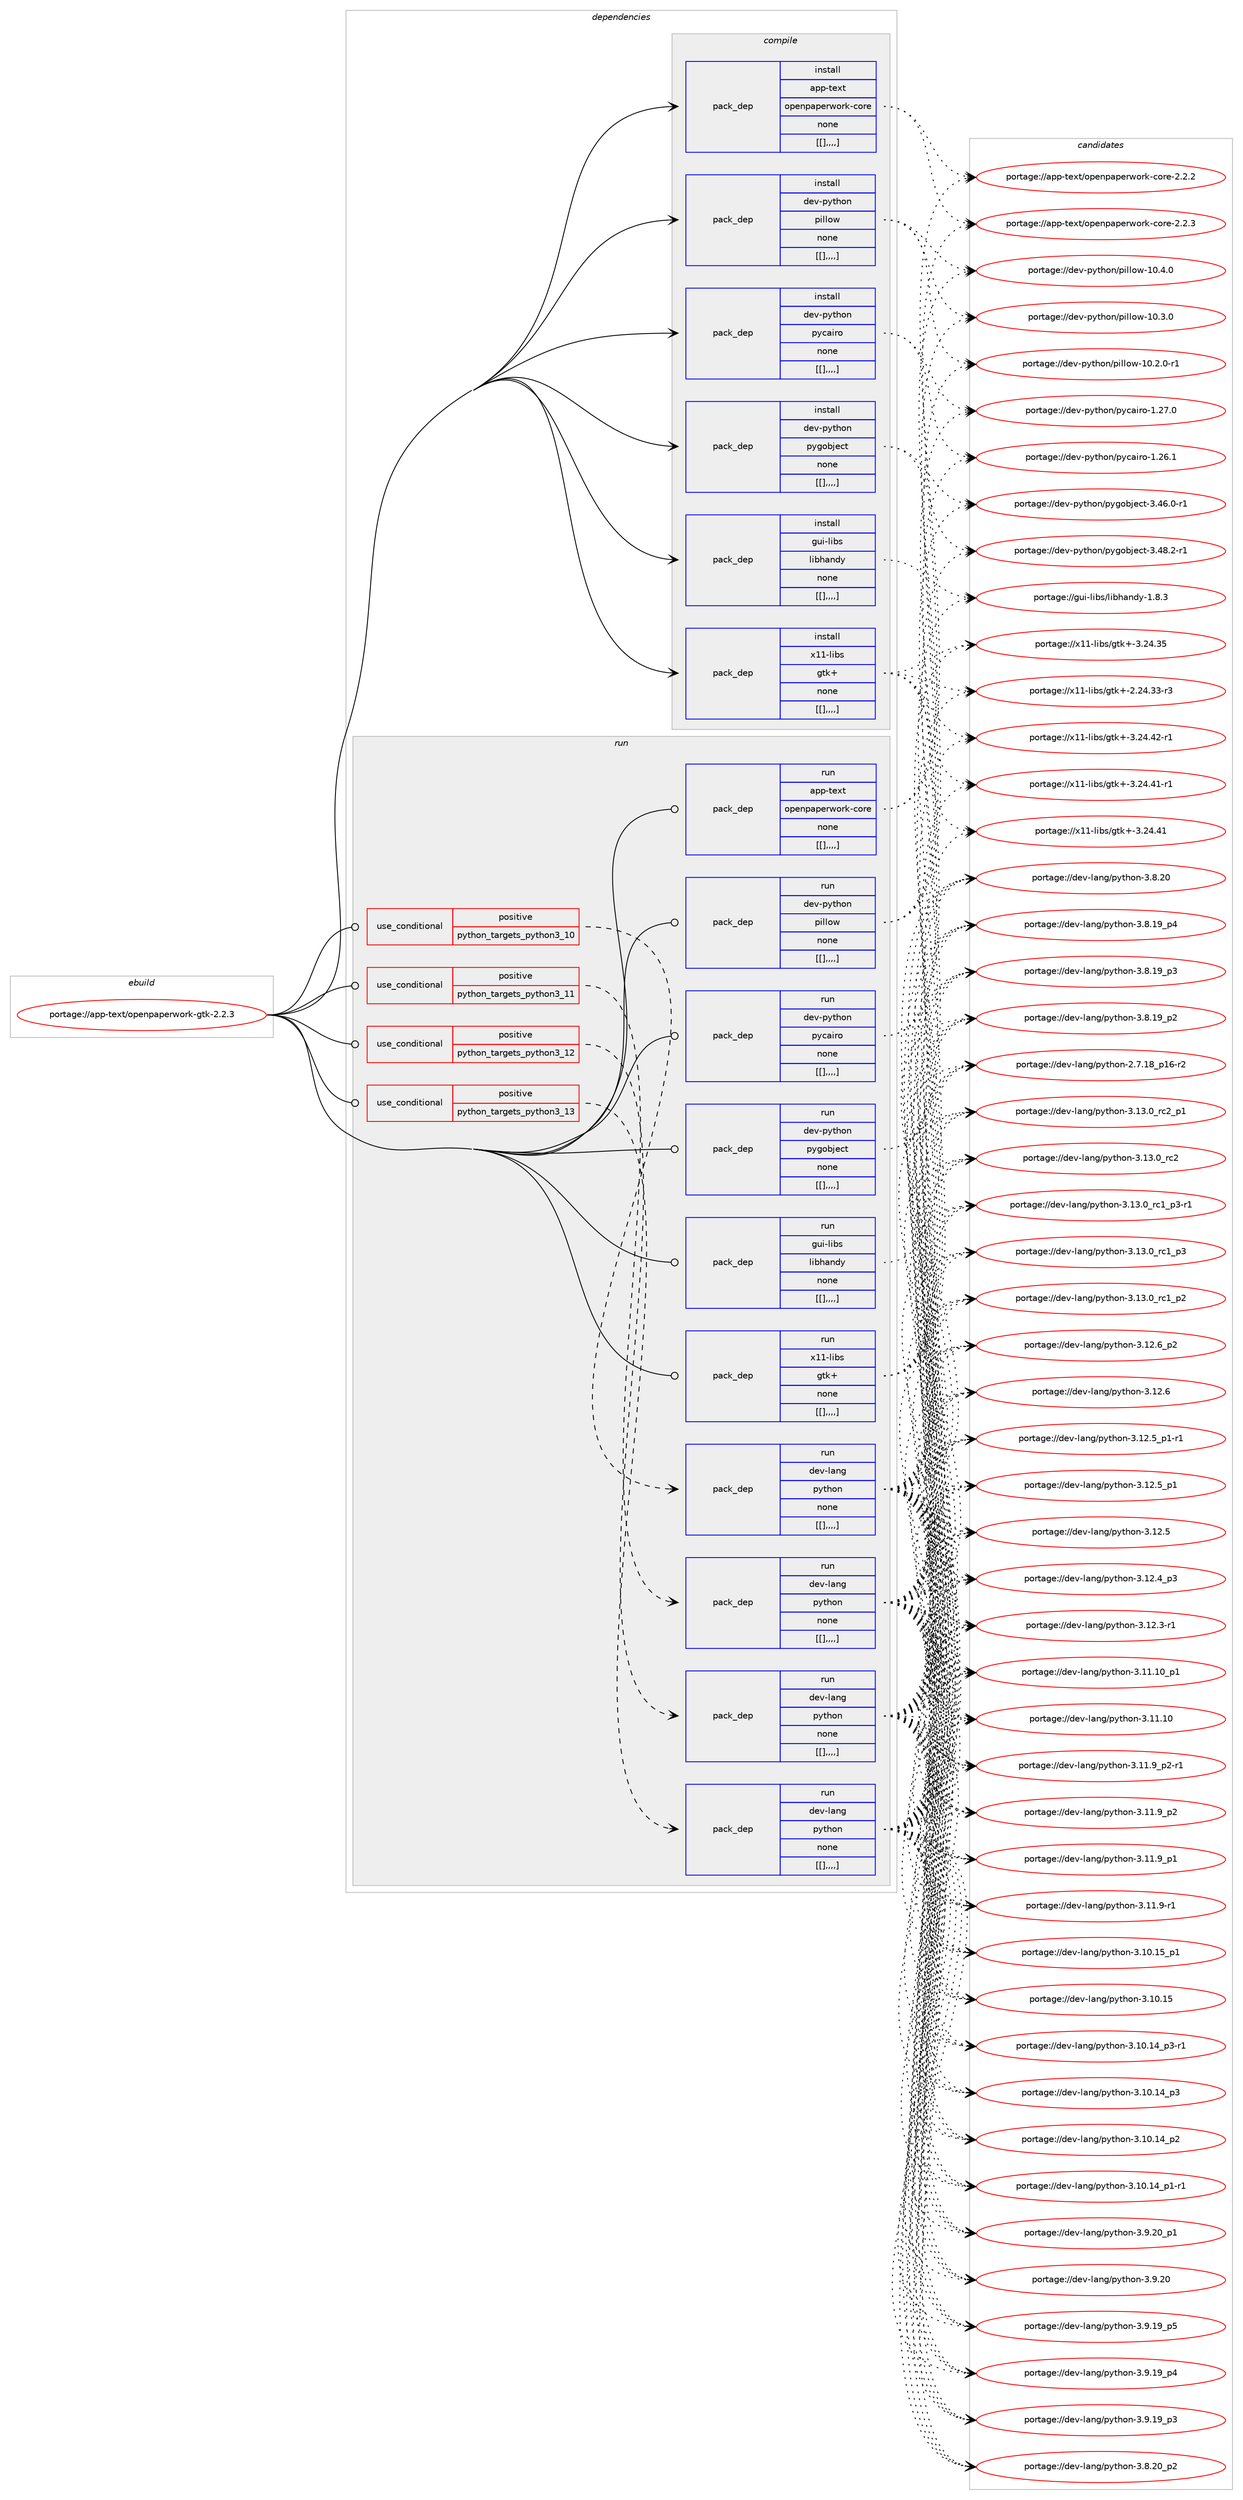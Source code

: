 digraph prolog {

# *************
# Graph options
# *************

newrank=true;
concentrate=true;
compound=true;
graph [rankdir=LR,fontname=Helvetica,fontsize=10,ranksep=1.5];#, ranksep=2.5, nodesep=0.2];
edge  [arrowhead=vee];
node  [fontname=Helvetica,fontsize=10];

# **********
# The ebuild
# **********

subgraph cluster_leftcol {
color=gray;
label=<<i>ebuild</i>>;
id [label="portage://app-text/openpaperwork-gtk-2.2.3", color=red, width=4, href="../app-text/openpaperwork-gtk-2.2.3.svg"];
}

# ****************
# The dependencies
# ****************

subgraph cluster_midcol {
color=gray;
label=<<i>dependencies</i>>;
subgraph cluster_compile {
fillcolor="#eeeeee";
style=filled;
label=<<i>compile</i>>;
subgraph pack40464 {
dependency56571 [label=<<TABLE BORDER="0" CELLBORDER="1" CELLSPACING="0" CELLPADDING="4" WIDTH="220"><TR><TD ROWSPAN="6" CELLPADDING="30">pack_dep</TD></TR><TR><TD WIDTH="110">install</TD></TR><TR><TD>app-text</TD></TR><TR><TD>openpaperwork-core</TD></TR><TR><TD>none</TD></TR><TR><TD>[[],,,,]</TD></TR></TABLE>>, shape=none, color=blue];
}
id:e -> dependency56571:w [weight=20,style="solid",arrowhead="vee"];
subgraph pack40465 {
dependency56572 [label=<<TABLE BORDER="0" CELLBORDER="1" CELLSPACING="0" CELLPADDING="4" WIDTH="220"><TR><TD ROWSPAN="6" CELLPADDING="30">pack_dep</TD></TR><TR><TD WIDTH="110">install</TD></TR><TR><TD>dev-python</TD></TR><TR><TD>pillow</TD></TR><TR><TD>none</TD></TR><TR><TD>[[],,,,]</TD></TR></TABLE>>, shape=none, color=blue];
}
id:e -> dependency56572:w [weight=20,style="solid",arrowhead="vee"];
subgraph pack40466 {
dependency56573 [label=<<TABLE BORDER="0" CELLBORDER="1" CELLSPACING="0" CELLPADDING="4" WIDTH="220"><TR><TD ROWSPAN="6" CELLPADDING="30">pack_dep</TD></TR><TR><TD WIDTH="110">install</TD></TR><TR><TD>dev-python</TD></TR><TR><TD>pycairo</TD></TR><TR><TD>none</TD></TR><TR><TD>[[],,,,]</TD></TR></TABLE>>, shape=none, color=blue];
}
id:e -> dependency56573:w [weight=20,style="solid",arrowhead="vee"];
subgraph pack40467 {
dependency56574 [label=<<TABLE BORDER="0" CELLBORDER="1" CELLSPACING="0" CELLPADDING="4" WIDTH="220"><TR><TD ROWSPAN="6" CELLPADDING="30">pack_dep</TD></TR><TR><TD WIDTH="110">install</TD></TR><TR><TD>dev-python</TD></TR><TR><TD>pygobject</TD></TR><TR><TD>none</TD></TR><TR><TD>[[],,,,]</TD></TR></TABLE>>, shape=none, color=blue];
}
id:e -> dependency56574:w [weight=20,style="solid",arrowhead="vee"];
subgraph pack40468 {
dependency56575 [label=<<TABLE BORDER="0" CELLBORDER="1" CELLSPACING="0" CELLPADDING="4" WIDTH="220"><TR><TD ROWSPAN="6" CELLPADDING="30">pack_dep</TD></TR><TR><TD WIDTH="110">install</TD></TR><TR><TD>gui-libs</TD></TR><TR><TD>libhandy</TD></TR><TR><TD>none</TD></TR><TR><TD>[[],,,,]</TD></TR></TABLE>>, shape=none, color=blue];
}
id:e -> dependency56575:w [weight=20,style="solid",arrowhead="vee"];
subgraph pack40469 {
dependency56576 [label=<<TABLE BORDER="0" CELLBORDER="1" CELLSPACING="0" CELLPADDING="4" WIDTH="220"><TR><TD ROWSPAN="6" CELLPADDING="30">pack_dep</TD></TR><TR><TD WIDTH="110">install</TD></TR><TR><TD>x11-libs</TD></TR><TR><TD>gtk+</TD></TR><TR><TD>none</TD></TR><TR><TD>[[],,,,]</TD></TR></TABLE>>, shape=none, color=blue];
}
id:e -> dependency56576:w [weight=20,style="solid",arrowhead="vee"];
}
subgraph cluster_compileandrun {
fillcolor="#eeeeee";
style=filled;
label=<<i>compile and run</i>>;
}
subgraph cluster_run {
fillcolor="#eeeeee";
style=filled;
label=<<i>run</i>>;
subgraph cond15606 {
dependency56577 [label=<<TABLE BORDER="0" CELLBORDER="1" CELLSPACING="0" CELLPADDING="4"><TR><TD ROWSPAN="3" CELLPADDING="10">use_conditional</TD></TR><TR><TD>positive</TD></TR><TR><TD>python_targets_python3_10</TD></TR></TABLE>>, shape=none, color=red];
subgraph pack40470 {
dependency56578 [label=<<TABLE BORDER="0" CELLBORDER="1" CELLSPACING="0" CELLPADDING="4" WIDTH="220"><TR><TD ROWSPAN="6" CELLPADDING="30">pack_dep</TD></TR><TR><TD WIDTH="110">run</TD></TR><TR><TD>dev-lang</TD></TR><TR><TD>python</TD></TR><TR><TD>none</TD></TR><TR><TD>[[],,,,]</TD></TR></TABLE>>, shape=none, color=blue];
}
dependency56577:e -> dependency56578:w [weight=20,style="dashed",arrowhead="vee"];
}
id:e -> dependency56577:w [weight=20,style="solid",arrowhead="odot"];
subgraph cond15607 {
dependency56579 [label=<<TABLE BORDER="0" CELLBORDER="1" CELLSPACING="0" CELLPADDING="4"><TR><TD ROWSPAN="3" CELLPADDING="10">use_conditional</TD></TR><TR><TD>positive</TD></TR><TR><TD>python_targets_python3_11</TD></TR></TABLE>>, shape=none, color=red];
subgraph pack40471 {
dependency56580 [label=<<TABLE BORDER="0" CELLBORDER="1" CELLSPACING="0" CELLPADDING="4" WIDTH="220"><TR><TD ROWSPAN="6" CELLPADDING="30">pack_dep</TD></TR><TR><TD WIDTH="110">run</TD></TR><TR><TD>dev-lang</TD></TR><TR><TD>python</TD></TR><TR><TD>none</TD></TR><TR><TD>[[],,,,]</TD></TR></TABLE>>, shape=none, color=blue];
}
dependency56579:e -> dependency56580:w [weight=20,style="dashed",arrowhead="vee"];
}
id:e -> dependency56579:w [weight=20,style="solid",arrowhead="odot"];
subgraph cond15608 {
dependency56581 [label=<<TABLE BORDER="0" CELLBORDER="1" CELLSPACING="0" CELLPADDING="4"><TR><TD ROWSPAN="3" CELLPADDING="10">use_conditional</TD></TR><TR><TD>positive</TD></TR><TR><TD>python_targets_python3_12</TD></TR></TABLE>>, shape=none, color=red];
subgraph pack40472 {
dependency56582 [label=<<TABLE BORDER="0" CELLBORDER="1" CELLSPACING="0" CELLPADDING="4" WIDTH="220"><TR><TD ROWSPAN="6" CELLPADDING="30">pack_dep</TD></TR><TR><TD WIDTH="110">run</TD></TR><TR><TD>dev-lang</TD></TR><TR><TD>python</TD></TR><TR><TD>none</TD></TR><TR><TD>[[],,,,]</TD></TR></TABLE>>, shape=none, color=blue];
}
dependency56581:e -> dependency56582:w [weight=20,style="dashed",arrowhead="vee"];
}
id:e -> dependency56581:w [weight=20,style="solid",arrowhead="odot"];
subgraph cond15609 {
dependency56583 [label=<<TABLE BORDER="0" CELLBORDER="1" CELLSPACING="0" CELLPADDING="4"><TR><TD ROWSPAN="3" CELLPADDING="10">use_conditional</TD></TR><TR><TD>positive</TD></TR><TR><TD>python_targets_python3_13</TD></TR></TABLE>>, shape=none, color=red];
subgraph pack40473 {
dependency56584 [label=<<TABLE BORDER="0" CELLBORDER="1" CELLSPACING="0" CELLPADDING="4" WIDTH="220"><TR><TD ROWSPAN="6" CELLPADDING="30">pack_dep</TD></TR><TR><TD WIDTH="110">run</TD></TR><TR><TD>dev-lang</TD></TR><TR><TD>python</TD></TR><TR><TD>none</TD></TR><TR><TD>[[],,,,]</TD></TR></TABLE>>, shape=none, color=blue];
}
dependency56583:e -> dependency56584:w [weight=20,style="dashed",arrowhead="vee"];
}
id:e -> dependency56583:w [weight=20,style="solid",arrowhead="odot"];
subgraph pack40474 {
dependency56585 [label=<<TABLE BORDER="0" CELLBORDER="1" CELLSPACING="0" CELLPADDING="4" WIDTH="220"><TR><TD ROWSPAN="6" CELLPADDING="30">pack_dep</TD></TR><TR><TD WIDTH="110">run</TD></TR><TR><TD>app-text</TD></TR><TR><TD>openpaperwork-core</TD></TR><TR><TD>none</TD></TR><TR><TD>[[],,,,]</TD></TR></TABLE>>, shape=none, color=blue];
}
id:e -> dependency56585:w [weight=20,style="solid",arrowhead="odot"];
subgraph pack40475 {
dependency56586 [label=<<TABLE BORDER="0" CELLBORDER="1" CELLSPACING="0" CELLPADDING="4" WIDTH="220"><TR><TD ROWSPAN="6" CELLPADDING="30">pack_dep</TD></TR><TR><TD WIDTH="110">run</TD></TR><TR><TD>dev-python</TD></TR><TR><TD>pillow</TD></TR><TR><TD>none</TD></TR><TR><TD>[[],,,,]</TD></TR></TABLE>>, shape=none, color=blue];
}
id:e -> dependency56586:w [weight=20,style="solid",arrowhead="odot"];
subgraph pack40476 {
dependency56587 [label=<<TABLE BORDER="0" CELLBORDER="1" CELLSPACING="0" CELLPADDING="4" WIDTH="220"><TR><TD ROWSPAN="6" CELLPADDING="30">pack_dep</TD></TR><TR><TD WIDTH="110">run</TD></TR><TR><TD>dev-python</TD></TR><TR><TD>pycairo</TD></TR><TR><TD>none</TD></TR><TR><TD>[[],,,,]</TD></TR></TABLE>>, shape=none, color=blue];
}
id:e -> dependency56587:w [weight=20,style="solid",arrowhead="odot"];
subgraph pack40477 {
dependency56588 [label=<<TABLE BORDER="0" CELLBORDER="1" CELLSPACING="0" CELLPADDING="4" WIDTH="220"><TR><TD ROWSPAN="6" CELLPADDING="30">pack_dep</TD></TR><TR><TD WIDTH="110">run</TD></TR><TR><TD>dev-python</TD></TR><TR><TD>pygobject</TD></TR><TR><TD>none</TD></TR><TR><TD>[[],,,,]</TD></TR></TABLE>>, shape=none, color=blue];
}
id:e -> dependency56588:w [weight=20,style="solid",arrowhead="odot"];
subgraph pack40478 {
dependency56589 [label=<<TABLE BORDER="0" CELLBORDER="1" CELLSPACING="0" CELLPADDING="4" WIDTH="220"><TR><TD ROWSPAN="6" CELLPADDING="30">pack_dep</TD></TR><TR><TD WIDTH="110">run</TD></TR><TR><TD>gui-libs</TD></TR><TR><TD>libhandy</TD></TR><TR><TD>none</TD></TR><TR><TD>[[],,,,]</TD></TR></TABLE>>, shape=none, color=blue];
}
id:e -> dependency56589:w [weight=20,style="solid",arrowhead="odot"];
subgraph pack40479 {
dependency56590 [label=<<TABLE BORDER="0" CELLBORDER="1" CELLSPACING="0" CELLPADDING="4" WIDTH="220"><TR><TD ROWSPAN="6" CELLPADDING="30">pack_dep</TD></TR><TR><TD WIDTH="110">run</TD></TR><TR><TD>x11-libs</TD></TR><TR><TD>gtk+</TD></TR><TR><TD>none</TD></TR><TR><TD>[[],,,,]</TD></TR></TABLE>>, shape=none, color=blue];
}
id:e -> dependency56590:w [weight=20,style="solid",arrowhead="odot"];
}
}

# **************
# The candidates
# **************

subgraph cluster_choices {
rank=same;
color=gray;
label=<<i>candidates</i>>;

subgraph choice40464 {
color=black;
nodesep=1;
choice971121124511610112011647111112101110112971121011141191111141074599111114101455046504651 [label="portage://app-text/openpaperwork-core-2.2.3", color=red, width=4,href="../app-text/openpaperwork-core-2.2.3.svg"];
choice971121124511610112011647111112101110112971121011141191111141074599111114101455046504650 [label="portage://app-text/openpaperwork-core-2.2.2", color=red, width=4,href="../app-text/openpaperwork-core-2.2.2.svg"];
dependency56571:e -> choice971121124511610112011647111112101110112971121011141191111141074599111114101455046504651:w [style=dotted,weight="100"];
dependency56571:e -> choice971121124511610112011647111112101110112971121011141191111141074599111114101455046504650:w [style=dotted,weight="100"];
}
subgraph choice40465 {
color=black;
nodesep=1;
choice100101118451121211161041111104711210510810811111945494846524648 [label="portage://dev-python/pillow-10.4.0", color=red, width=4,href="../dev-python/pillow-10.4.0.svg"];
choice100101118451121211161041111104711210510810811111945494846514648 [label="portage://dev-python/pillow-10.3.0", color=red, width=4,href="../dev-python/pillow-10.3.0.svg"];
choice1001011184511212111610411111047112105108108111119454948465046484511449 [label="portage://dev-python/pillow-10.2.0-r1", color=red, width=4,href="../dev-python/pillow-10.2.0-r1.svg"];
dependency56572:e -> choice100101118451121211161041111104711210510810811111945494846524648:w [style=dotted,weight="100"];
dependency56572:e -> choice100101118451121211161041111104711210510810811111945494846514648:w [style=dotted,weight="100"];
dependency56572:e -> choice1001011184511212111610411111047112105108108111119454948465046484511449:w [style=dotted,weight="100"];
}
subgraph choice40466 {
color=black;
nodesep=1;
choice1001011184511212111610411111047112121999710511411145494650554648 [label="portage://dev-python/pycairo-1.27.0", color=red, width=4,href="../dev-python/pycairo-1.27.0.svg"];
choice1001011184511212111610411111047112121999710511411145494650544649 [label="portage://dev-python/pycairo-1.26.1", color=red, width=4,href="../dev-python/pycairo-1.26.1.svg"];
dependency56573:e -> choice1001011184511212111610411111047112121999710511411145494650554648:w [style=dotted,weight="100"];
dependency56573:e -> choice1001011184511212111610411111047112121999710511411145494650544649:w [style=dotted,weight="100"];
}
subgraph choice40467 {
color=black;
nodesep=1;
choice10010111845112121116104111110471121211031119810610199116455146525646504511449 [label="portage://dev-python/pygobject-3.48.2-r1", color=red, width=4,href="../dev-python/pygobject-3.48.2-r1.svg"];
choice10010111845112121116104111110471121211031119810610199116455146525446484511449 [label="portage://dev-python/pygobject-3.46.0-r1", color=red, width=4,href="../dev-python/pygobject-3.46.0-r1.svg"];
dependency56574:e -> choice10010111845112121116104111110471121211031119810610199116455146525646504511449:w [style=dotted,weight="100"];
dependency56574:e -> choice10010111845112121116104111110471121211031119810610199116455146525446484511449:w [style=dotted,weight="100"];
}
subgraph choice40468 {
color=black;
nodesep=1;
choice1031171054510810598115471081059810497110100121454946564651 [label="portage://gui-libs/libhandy-1.8.3", color=red, width=4,href="../gui-libs/libhandy-1.8.3.svg"];
dependency56575:e -> choice1031171054510810598115471081059810497110100121454946564651:w [style=dotted,weight="100"];
}
subgraph choice40469 {
color=black;
nodesep=1;
choice12049494510810598115471031161074345514650524652504511449 [label="portage://x11-libs/gtk+-3.24.42-r1", color=red, width=4,href="../x11-libs/gtk+-3.24.42-r1.svg"];
choice12049494510810598115471031161074345514650524652494511449 [label="portage://x11-libs/gtk+-3.24.41-r1", color=red, width=4,href="../x11-libs/gtk+-3.24.41-r1.svg"];
choice1204949451081059811547103116107434551465052465249 [label="portage://x11-libs/gtk+-3.24.41", color=red, width=4,href="../x11-libs/gtk+-3.24.41.svg"];
choice1204949451081059811547103116107434551465052465153 [label="portage://x11-libs/gtk+-3.24.35", color=red, width=4,href="../x11-libs/gtk+-3.24.35.svg"];
choice12049494510810598115471031161074345504650524651514511451 [label="portage://x11-libs/gtk+-2.24.33-r3", color=red, width=4,href="../x11-libs/gtk+-2.24.33-r3.svg"];
dependency56576:e -> choice12049494510810598115471031161074345514650524652504511449:w [style=dotted,weight="100"];
dependency56576:e -> choice12049494510810598115471031161074345514650524652494511449:w [style=dotted,weight="100"];
dependency56576:e -> choice1204949451081059811547103116107434551465052465249:w [style=dotted,weight="100"];
dependency56576:e -> choice1204949451081059811547103116107434551465052465153:w [style=dotted,weight="100"];
dependency56576:e -> choice12049494510810598115471031161074345504650524651514511451:w [style=dotted,weight="100"];
}
subgraph choice40470 {
color=black;
nodesep=1;
choice100101118451089711010347112121116104111110455146495146489511499509511249 [label="portage://dev-lang/python-3.13.0_rc2_p1", color=red, width=4,href="../dev-lang/python-3.13.0_rc2_p1.svg"];
choice10010111845108971101034711212111610411111045514649514648951149950 [label="portage://dev-lang/python-3.13.0_rc2", color=red, width=4,href="../dev-lang/python-3.13.0_rc2.svg"];
choice1001011184510897110103471121211161041111104551464951464895114994995112514511449 [label="portage://dev-lang/python-3.13.0_rc1_p3-r1", color=red, width=4,href="../dev-lang/python-3.13.0_rc1_p3-r1.svg"];
choice100101118451089711010347112121116104111110455146495146489511499499511251 [label="portage://dev-lang/python-3.13.0_rc1_p3", color=red, width=4,href="../dev-lang/python-3.13.0_rc1_p3.svg"];
choice100101118451089711010347112121116104111110455146495146489511499499511250 [label="portage://dev-lang/python-3.13.0_rc1_p2", color=red, width=4,href="../dev-lang/python-3.13.0_rc1_p2.svg"];
choice100101118451089711010347112121116104111110455146495046549511250 [label="portage://dev-lang/python-3.12.6_p2", color=red, width=4,href="../dev-lang/python-3.12.6_p2.svg"];
choice10010111845108971101034711212111610411111045514649504654 [label="portage://dev-lang/python-3.12.6", color=red, width=4,href="../dev-lang/python-3.12.6.svg"];
choice1001011184510897110103471121211161041111104551464950465395112494511449 [label="portage://dev-lang/python-3.12.5_p1-r1", color=red, width=4,href="../dev-lang/python-3.12.5_p1-r1.svg"];
choice100101118451089711010347112121116104111110455146495046539511249 [label="portage://dev-lang/python-3.12.5_p1", color=red, width=4,href="../dev-lang/python-3.12.5_p1.svg"];
choice10010111845108971101034711212111610411111045514649504653 [label="portage://dev-lang/python-3.12.5", color=red, width=4,href="../dev-lang/python-3.12.5.svg"];
choice100101118451089711010347112121116104111110455146495046529511251 [label="portage://dev-lang/python-3.12.4_p3", color=red, width=4,href="../dev-lang/python-3.12.4_p3.svg"];
choice100101118451089711010347112121116104111110455146495046514511449 [label="portage://dev-lang/python-3.12.3-r1", color=red, width=4,href="../dev-lang/python-3.12.3-r1.svg"];
choice10010111845108971101034711212111610411111045514649494649489511249 [label="portage://dev-lang/python-3.11.10_p1", color=red, width=4,href="../dev-lang/python-3.11.10_p1.svg"];
choice1001011184510897110103471121211161041111104551464949464948 [label="portage://dev-lang/python-3.11.10", color=red, width=4,href="../dev-lang/python-3.11.10.svg"];
choice1001011184510897110103471121211161041111104551464949465795112504511449 [label="portage://dev-lang/python-3.11.9_p2-r1", color=red, width=4,href="../dev-lang/python-3.11.9_p2-r1.svg"];
choice100101118451089711010347112121116104111110455146494946579511250 [label="portage://dev-lang/python-3.11.9_p2", color=red, width=4,href="../dev-lang/python-3.11.9_p2.svg"];
choice100101118451089711010347112121116104111110455146494946579511249 [label="portage://dev-lang/python-3.11.9_p1", color=red, width=4,href="../dev-lang/python-3.11.9_p1.svg"];
choice100101118451089711010347112121116104111110455146494946574511449 [label="portage://dev-lang/python-3.11.9-r1", color=red, width=4,href="../dev-lang/python-3.11.9-r1.svg"];
choice10010111845108971101034711212111610411111045514649484649539511249 [label="portage://dev-lang/python-3.10.15_p1", color=red, width=4,href="../dev-lang/python-3.10.15_p1.svg"];
choice1001011184510897110103471121211161041111104551464948464953 [label="portage://dev-lang/python-3.10.15", color=red, width=4,href="../dev-lang/python-3.10.15.svg"];
choice100101118451089711010347112121116104111110455146494846495295112514511449 [label="portage://dev-lang/python-3.10.14_p3-r1", color=red, width=4,href="../dev-lang/python-3.10.14_p3-r1.svg"];
choice10010111845108971101034711212111610411111045514649484649529511251 [label="portage://dev-lang/python-3.10.14_p3", color=red, width=4,href="../dev-lang/python-3.10.14_p3.svg"];
choice10010111845108971101034711212111610411111045514649484649529511250 [label="portage://dev-lang/python-3.10.14_p2", color=red, width=4,href="../dev-lang/python-3.10.14_p2.svg"];
choice100101118451089711010347112121116104111110455146494846495295112494511449 [label="portage://dev-lang/python-3.10.14_p1-r1", color=red, width=4,href="../dev-lang/python-3.10.14_p1-r1.svg"];
choice100101118451089711010347112121116104111110455146574650489511249 [label="portage://dev-lang/python-3.9.20_p1", color=red, width=4,href="../dev-lang/python-3.9.20_p1.svg"];
choice10010111845108971101034711212111610411111045514657465048 [label="portage://dev-lang/python-3.9.20", color=red, width=4,href="../dev-lang/python-3.9.20.svg"];
choice100101118451089711010347112121116104111110455146574649579511253 [label="portage://dev-lang/python-3.9.19_p5", color=red, width=4,href="../dev-lang/python-3.9.19_p5.svg"];
choice100101118451089711010347112121116104111110455146574649579511252 [label="portage://dev-lang/python-3.9.19_p4", color=red, width=4,href="../dev-lang/python-3.9.19_p4.svg"];
choice100101118451089711010347112121116104111110455146574649579511251 [label="portage://dev-lang/python-3.9.19_p3", color=red, width=4,href="../dev-lang/python-3.9.19_p3.svg"];
choice100101118451089711010347112121116104111110455146564650489511250 [label="portage://dev-lang/python-3.8.20_p2", color=red, width=4,href="../dev-lang/python-3.8.20_p2.svg"];
choice10010111845108971101034711212111610411111045514656465048 [label="portage://dev-lang/python-3.8.20", color=red, width=4,href="../dev-lang/python-3.8.20.svg"];
choice100101118451089711010347112121116104111110455146564649579511252 [label="portage://dev-lang/python-3.8.19_p4", color=red, width=4,href="../dev-lang/python-3.8.19_p4.svg"];
choice100101118451089711010347112121116104111110455146564649579511251 [label="portage://dev-lang/python-3.8.19_p3", color=red, width=4,href="../dev-lang/python-3.8.19_p3.svg"];
choice100101118451089711010347112121116104111110455146564649579511250 [label="portage://dev-lang/python-3.8.19_p2", color=red, width=4,href="../dev-lang/python-3.8.19_p2.svg"];
choice100101118451089711010347112121116104111110455046554649569511249544511450 [label="portage://dev-lang/python-2.7.18_p16-r2", color=red, width=4,href="../dev-lang/python-2.7.18_p16-r2.svg"];
dependency56578:e -> choice100101118451089711010347112121116104111110455146495146489511499509511249:w [style=dotted,weight="100"];
dependency56578:e -> choice10010111845108971101034711212111610411111045514649514648951149950:w [style=dotted,weight="100"];
dependency56578:e -> choice1001011184510897110103471121211161041111104551464951464895114994995112514511449:w [style=dotted,weight="100"];
dependency56578:e -> choice100101118451089711010347112121116104111110455146495146489511499499511251:w [style=dotted,weight="100"];
dependency56578:e -> choice100101118451089711010347112121116104111110455146495146489511499499511250:w [style=dotted,weight="100"];
dependency56578:e -> choice100101118451089711010347112121116104111110455146495046549511250:w [style=dotted,weight="100"];
dependency56578:e -> choice10010111845108971101034711212111610411111045514649504654:w [style=dotted,weight="100"];
dependency56578:e -> choice1001011184510897110103471121211161041111104551464950465395112494511449:w [style=dotted,weight="100"];
dependency56578:e -> choice100101118451089711010347112121116104111110455146495046539511249:w [style=dotted,weight="100"];
dependency56578:e -> choice10010111845108971101034711212111610411111045514649504653:w [style=dotted,weight="100"];
dependency56578:e -> choice100101118451089711010347112121116104111110455146495046529511251:w [style=dotted,weight="100"];
dependency56578:e -> choice100101118451089711010347112121116104111110455146495046514511449:w [style=dotted,weight="100"];
dependency56578:e -> choice10010111845108971101034711212111610411111045514649494649489511249:w [style=dotted,weight="100"];
dependency56578:e -> choice1001011184510897110103471121211161041111104551464949464948:w [style=dotted,weight="100"];
dependency56578:e -> choice1001011184510897110103471121211161041111104551464949465795112504511449:w [style=dotted,weight="100"];
dependency56578:e -> choice100101118451089711010347112121116104111110455146494946579511250:w [style=dotted,weight="100"];
dependency56578:e -> choice100101118451089711010347112121116104111110455146494946579511249:w [style=dotted,weight="100"];
dependency56578:e -> choice100101118451089711010347112121116104111110455146494946574511449:w [style=dotted,weight="100"];
dependency56578:e -> choice10010111845108971101034711212111610411111045514649484649539511249:w [style=dotted,weight="100"];
dependency56578:e -> choice1001011184510897110103471121211161041111104551464948464953:w [style=dotted,weight="100"];
dependency56578:e -> choice100101118451089711010347112121116104111110455146494846495295112514511449:w [style=dotted,weight="100"];
dependency56578:e -> choice10010111845108971101034711212111610411111045514649484649529511251:w [style=dotted,weight="100"];
dependency56578:e -> choice10010111845108971101034711212111610411111045514649484649529511250:w [style=dotted,weight="100"];
dependency56578:e -> choice100101118451089711010347112121116104111110455146494846495295112494511449:w [style=dotted,weight="100"];
dependency56578:e -> choice100101118451089711010347112121116104111110455146574650489511249:w [style=dotted,weight="100"];
dependency56578:e -> choice10010111845108971101034711212111610411111045514657465048:w [style=dotted,weight="100"];
dependency56578:e -> choice100101118451089711010347112121116104111110455146574649579511253:w [style=dotted,weight="100"];
dependency56578:e -> choice100101118451089711010347112121116104111110455146574649579511252:w [style=dotted,weight="100"];
dependency56578:e -> choice100101118451089711010347112121116104111110455146574649579511251:w [style=dotted,weight="100"];
dependency56578:e -> choice100101118451089711010347112121116104111110455146564650489511250:w [style=dotted,weight="100"];
dependency56578:e -> choice10010111845108971101034711212111610411111045514656465048:w [style=dotted,weight="100"];
dependency56578:e -> choice100101118451089711010347112121116104111110455146564649579511252:w [style=dotted,weight="100"];
dependency56578:e -> choice100101118451089711010347112121116104111110455146564649579511251:w [style=dotted,weight="100"];
dependency56578:e -> choice100101118451089711010347112121116104111110455146564649579511250:w [style=dotted,weight="100"];
dependency56578:e -> choice100101118451089711010347112121116104111110455046554649569511249544511450:w [style=dotted,weight="100"];
}
subgraph choice40471 {
color=black;
nodesep=1;
choice100101118451089711010347112121116104111110455146495146489511499509511249 [label="portage://dev-lang/python-3.13.0_rc2_p1", color=red, width=4,href="../dev-lang/python-3.13.0_rc2_p1.svg"];
choice10010111845108971101034711212111610411111045514649514648951149950 [label="portage://dev-lang/python-3.13.0_rc2", color=red, width=4,href="../dev-lang/python-3.13.0_rc2.svg"];
choice1001011184510897110103471121211161041111104551464951464895114994995112514511449 [label="portage://dev-lang/python-3.13.0_rc1_p3-r1", color=red, width=4,href="../dev-lang/python-3.13.0_rc1_p3-r1.svg"];
choice100101118451089711010347112121116104111110455146495146489511499499511251 [label="portage://dev-lang/python-3.13.0_rc1_p3", color=red, width=4,href="../dev-lang/python-3.13.0_rc1_p3.svg"];
choice100101118451089711010347112121116104111110455146495146489511499499511250 [label="portage://dev-lang/python-3.13.0_rc1_p2", color=red, width=4,href="../dev-lang/python-3.13.0_rc1_p2.svg"];
choice100101118451089711010347112121116104111110455146495046549511250 [label="portage://dev-lang/python-3.12.6_p2", color=red, width=4,href="../dev-lang/python-3.12.6_p2.svg"];
choice10010111845108971101034711212111610411111045514649504654 [label="portage://dev-lang/python-3.12.6", color=red, width=4,href="../dev-lang/python-3.12.6.svg"];
choice1001011184510897110103471121211161041111104551464950465395112494511449 [label="portage://dev-lang/python-3.12.5_p1-r1", color=red, width=4,href="../dev-lang/python-3.12.5_p1-r1.svg"];
choice100101118451089711010347112121116104111110455146495046539511249 [label="portage://dev-lang/python-3.12.5_p1", color=red, width=4,href="../dev-lang/python-3.12.5_p1.svg"];
choice10010111845108971101034711212111610411111045514649504653 [label="portage://dev-lang/python-3.12.5", color=red, width=4,href="../dev-lang/python-3.12.5.svg"];
choice100101118451089711010347112121116104111110455146495046529511251 [label="portage://dev-lang/python-3.12.4_p3", color=red, width=4,href="../dev-lang/python-3.12.4_p3.svg"];
choice100101118451089711010347112121116104111110455146495046514511449 [label="portage://dev-lang/python-3.12.3-r1", color=red, width=4,href="../dev-lang/python-3.12.3-r1.svg"];
choice10010111845108971101034711212111610411111045514649494649489511249 [label="portage://dev-lang/python-3.11.10_p1", color=red, width=4,href="../dev-lang/python-3.11.10_p1.svg"];
choice1001011184510897110103471121211161041111104551464949464948 [label="portage://dev-lang/python-3.11.10", color=red, width=4,href="../dev-lang/python-3.11.10.svg"];
choice1001011184510897110103471121211161041111104551464949465795112504511449 [label="portage://dev-lang/python-3.11.9_p2-r1", color=red, width=4,href="../dev-lang/python-3.11.9_p2-r1.svg"];
choice100101118451089711010347112121116104111110455146494946579511250 [label="portage://dev-lang/python-3.11.9_p2", color=red, width=4,href="../dev-lang/python-3.11.9_p2.svg"];
choice100101118451089711010347112121116104111110455146494946579511249 [label="portage://dev-lang/python-3.11.9_p1", color=red, width=4,href="../dev-lang/python-3.11.9_p1.svg"];
choice100101118451089711010347112121116104111110455146494946574511449 [label="portage://dev-lang/python-3.11.9-r1", color=red, width=4,href="../dev-lang/python-3.11.9-r1.svg"];
choice10010111845108971101034711212111610411111045514649484649539511249 [label="portage://dev-lang/python-3.10.15_p1", color=red, width=4,href="../dev-lang/python-3.10.15_p1.svg"];
choice1001011184510897110103471121211161041111104551464948464953 [label="portage://dev-lang/python-3.10.15", color=red, width=4,href="../dev-lang/python-3.10.15.svg"];
choice100101118451089711010347112121116104111110455146494846495295112514511449 [label="portage://dev-lang/python-3.10.14_p3-r1", color=red, width=4,href="../dev-lang/python-3.10.14_p3-r1.svg"];
choice10010111845108971101034711212111610411111045514649484649529511251 [label="portage://dev-lang/python-3.10.14_p3", color=red, width=4,href="../dev-lang/python-3.10.14_p3.svg"];
choice10010111845108971101034711212111610411111045514649484649529511250 [label="portage://dev-lang/python-3.10.14_p2", color=red, width=4,href="../dev-lang/python-3.10.14_p2.svg"];
choice100101118451089711010347112121116104111110455146494846495295112494511449 [label="portage://dev-lang/python-3.10.14_p1-r1", color=red, width=4,href="../dev-lang/python-3.10.14_p1-r1.svg"];
choice100101118451089711010347112121116104111110455146574650489511249 [label="portage://dev-lang/python-3.9.20_p1", color=red, width=4,href="../dev-lang/python-3.9.20_p1.svg"];
choice10010111845108971101034711212111610411111045514657465048 [label="portage://dev-lang/python-3.9.20", color=red, width=4,href="../dev-lang/python-3.9.20.svg"];
choice100101118451089711010347112121116104111110455146574649579511253 [label="portage://dev-lang/python-3.9.19_p5", color=red, width=4,href="../dev-lang/python-3.9.19_p5.svg"];
choice100101118451089711010347112121116104111110455146574649579511252 [label="portage://dev-lang/python-3.9.19_p4", color=red, width=4,href="../dev-lang/python-3.9.19_p4.svg"];
choice100101118451089711010347112121116104111110455146574649579511251 [label="portage://dev-lang/python-3.9.19_p3", color=red, width=4,href="../dev-lang/python-3.9.19_p3.svg"];
choice100101118451089711010347112121116104111110455146564650489511250 [label="portage://dev-lang/python-3.8.20_p2", color=red, width=4,href="../dev-lang/python-3.8.20_p2.svg"];
choice10010111845108971101034711212111610411111045514656465048 [label="portage://dev-lang/python-3.8.20", color=red, width=4,href="../dev-lang/python-3.8.20.svg"];
choice100101118451089711010347112121116104111110455146564649579511252 [label="portage://dev-lang/python-3.8.19_p4", color=red, width=4,href="../dev-lang/python-3.8.19_p4.svg"];
choice100101118451089711010347112121116104111110455146564649579511251 [label="portage://dev-lang/python-3.8.19_p3", color=red, width=4,href="../dev-lang/python-3.8.19_p3.svg"];
choice100101118451089711010347112121116104111110455146564649579511250 [label="portage://dev-lang/python-3.8.19_p2", color=red, width=4,href="../dev-lang/python-3.8.19_p2.svg"];
choice100101118451089711010347112121116104111110455046554649569511249544511450 [label="portage://dev-lang/python-2.7.18_p16-r2", color=red, width=4,href="../dev-lang/python-2.7.18_p16-r2.svg"];
dependency56580:e -> choice100101118451089711010347112121116104111110455146495146489511499509511249:w [style=dotted,weight="100"];
dependency56580:e -> choice10010111845108971101034711212111610411111045514649514648951149950:w [style=dotted,weight="100"];
dependency56580:e -> choice1001011184510897110103471121211161041111104551464951464895114994995112514511449:w [style=dotted,weight="100"];
dependency56580:e -> choice100101118451089711010347112121116104111110455146495146489511499499511251:w [style=dotted,weight="100"];
dependency56580:e -> choice100101118451089711010347112121116104111110455146495146489511499499511250:w [style=dotted,weight="100"];
dependency56580:e -> choice100101118451089711010347112121116104111110455146495046549511250:w [style=dotted,weight="100"];
dependency56580:e -> choice10010111845108971101034711212111610411111045514649504654:w [style=dotted,weight="100"];
dependency56580:e -> choice1001011184510897110103471121211161041111104551464950465395112494511449:w [style=dotted,weight="100"];
dependency56580:e -> choice100101118451089711010347112121116104111110455146495046539511249:w [style=dotted,weight="100"];
dependency56580:e -> choice10010111845108971101034711212111610411111045514649504653:w [style=dotted,weight="100"];
dependency56580:e -> choice100101118451089711010347112121116104111110455146495046529511251:w [style=dotted,weight="100"];
dependency56580:e -> choice100101118451089711010347112121116104111110455146495046514511449:w [style=dotted,weight="100"];
dependency56580:e -> choice10010111845108971101034711212111610411111045514649494649489511249:w [style=dotted,weight="100"];
dependency56580:e -> choice1001011184510897110103471121211161041111104551464949464948:w [style=dotted,weight="100"];
dependency56580:e -> choice1001011184510897110103471121211161041111104551464949465795112504511449:w [style=dotted,weight="100"];
dependency56580:e -> choice100101118451089711010347112121116104111110455146494946579511250:w [style=dotted,weight="100"];
dependency56580:e -> choice100101118451089711010347112121116104111110455146494946579511249:w [style=dotted,weight="100"];
dependency56580:e -> choice100101118451089711010347112121116104111110455146494946574511449:w [style=dotted,weight="100"];
dependency56580:e -> choice10010111845108971101034711212111610411111045514649484649539511249:w [style=dotted,weight="100"];
dependency56580:e -> choice1001011184510897110103471121211161041111104551464948464953:w [style=dotted,weight="100"];
dependency56580:e -> choice100101118451089711010347112121116104111110455146494846495295112514511449:w [style=dotted,weight="100"];
dependency56580:e -> choice10010111845108971101034711212111610411111045514649484649529511251:w [style=dotted,weight="100"];
dependency56580:e -> choice10010111845108971101034711212111610411111045514649484649529511250:w [style=dotted,weight="100"];
dependency56580:e -> choice100101118451089711010347112121116104111110455146494846495295112494511449:w [style=dotted,weight="100"];
dependency56580:e -> choice100101118451089711010347112121116104111110455146574650489511249:w [style=dotted,weight="100"];
dependency56580:e -> choice10010111845108971101034711212111610411111045514657465048:w [style=dotted,weight="100"];
dependency56580:e -> choice100101118451089711010347112121116104111110455146574649579511253:w [style=dotted,weight="100"];
dependency56580:e -> choice100101118451089711010347112121116104111110455146574649579511252:w [style=dotted,weight="100"];
dependency56580:e -> choice100101118451089711010347112121116104111110455146574649579511251:w [style=dotted,weight="100"];
dependency56580:e -> choice100101118451089711010347112121116104111110455146564650489511250:w [style=dotted,weight="100"];
dependency56580:e -> choice10010111845108971101034711212111610411111045514656465048:w [style=dotted,weight="100"];
dependency56580:e -> choice100101118451089711010347112121116104111110455146564649579511252:w [style=dotted,weight="100"];
dependency56580:e -> choice100101118451089711010347112121116104111110455146564649579511251:w [style=dotted,weight="100"];
dependency56580:e -> choice100101118451089711010347112121116104111110455146564649579511250:w [style=dotted,weight="100"];
dependency56580:e -> choice100101118451089711010347112121116104111110455046554649569511249544511450:w [style=dotted,weight="100"];
}
subgraph choice40472 {
color=black;
nodesep=1;
choice100101118451089711010347112121116104111110455146495146489511499509511249 [label="portage://dev-lang/python-3.13.0_rc2_p1", color=red, width=4,href="../dev-lang/python-3.13.0_rc2_p1.svg"];
choice10010111845108971101034711212111610411111045514649514648951149950 [label="portage://dev-lang/python-3.13.0_rc2", color=red, width=4,href="../dev-lang/python-3.13.0_rc2.svg"];
choice1001011184510897110103471121211161041111104551464951464895114994995112514511449 [label="portage://dev-lang/python-3.13.0_rc1_p3-r1", color=red, width=4,href="../dev-lang/python-3.13.0_rc1_p3-r1.svg"];
choice100101118451089711010347112121116104111110455146495146489511499499511251 [label="portage://dev-lang/python-3.13.0_rc1_p3", color=red, width=4,href="../dev-lang/python-3.13.0_rc1_p3.svg"];
choice100101118451089711010347112121116104111110455146495146489511499499511250 [label="portage://dev-lang/python-3.13.0_rc1_p2", color=red, width=4,href="../dev-lang/python-3.13.0_rc1_p2.svg"];
choice100101118451089711010347112121116104111110455146495046549511250 [label="portage://dev-lang/python-3.12.6_p2", color=red, width=4,href="../dev-lang/python-3.12.6_p2.svg"];
choice10010111845108971101034711212111610411111045514649504654 [label="portage://dev-lang/python-3.12.6", color=red, width=4,href="../dev-lang/python-3.12.6.svg"];
choice1001011184510897110103471121211161041111104551464950465395112494511449 [label="portage://dev-lang/python-3.12.5_p1-r1", color=red, width=4,href="../dev-lang/python-3.12.5_p1-r1.svg"];
choice100101118451089711010347112121116104111110455146495046539511249 [label="portage://dev-lang/python-3.12.5_p1", color=red, width=4,href="../dev-lang/python-3.12.5_p1.svg"];
choice10010111845108971101034711212111610411111045514649504653 [label="portage://dev-lang/python-3.12.5", color=red, width=4,href="../dev-lang/python-3.12.5.svg"];
choice100101118451089711010347112121116104111110455146495046529511251 [label="portage://dev-lang/python-3.12.4_p3", color=red, width=4,href="../dev-lang/python-3.12.4_p3.svg"];
choice100101118451089711010347112121116104111110455146495046514511449 [label="portage://dev-lang/python-3.12.3-r1", color=red, width=4,href="../dev-lang/python-3.12.3-r1.svg"];
choice10010111845108971101034711212111610411111045514649494649489511249 [label="portage://dev-lang/python-3.11.10_p1", color=red, width=4,href="../dev-lang/python-3.11.10_p1.svg"];
choice1001011184510897110103471121211161041111104551464949464948 [label="portage://dev-lang/python-3.11.10", color=red, width=4,href="../dev-lang/python-3.11.10.svg"];
choice1001011184510897110103471121211161041111104551464949465795112504511449 [label="portage://dev-lang/python-3.11.9_p2-r1", color=red, width=4,href="../dev-lang/python-3.11.9_p2-r1.svg"];
choice100101118451089711010347112121116104111110455146494946579511250 [label="portage://dev-lang/python-3.11.9_p2", color=red, width=4,href="../dev-lang/python-3.11.9_p2.svg"];
choice100101118451089711010347112121116104111110455146494946579511249 [label="portage://dev-lang/python-3.11.9_p1", color=red, width=4,href="../dev-lang/python-3.11.9_p1.svg"];
choice100101118451089711010347112121116104111110455146494946574511449 [label="portage://dev-lang/python-3.11.9-r1", color=red, width=4,href="../dev-lang/python-3.11.9-r1.svg"];
choice10010111845108971101034711212111610411111045514649484649539511249 [label="portage://dev-lang/python-3.10.15_p1", color=red, width=4,href="../dev-lang/python-3.10.15_p1.svg"];
choice1001011184510897110103471121211161041111104551464948464953 [label="portage://dev-lang/python-3.10.15", color=red, width=4,href="../dev-lang/python-3.10.15.svg"];
choice100101118451089711010347112121116104111110455146494846495295112514511449 [label="portage://dev-lang/python-3.10.14_p3-r1", color=red, width=4,href="../dev-lang/python-3.10.14_p3-r1.svg"];
choice10010111845108971101034711212111610411111045514649484649529511251 [label="portage://dev-lang/python-3.10.14_p3", color=red, width=4,href="../dev-lang/python-3.10.14_p3.svg"];
choice10010111845108971101034711212111610411111045514649484649529511250 [label="portage://dev-lang/python-3.10.14_p2", color=red, width=4,href="../dev-lang/python-3.10.14_p2.svg"];
choice100101118451089711010347112121116104111110455146494846495295112494511449 [label="portage://dev-lang/python-3.10.14_p1-r1", color=red, width=4,href="../dev-lang/python-3.10.14_p1-r1.svg"];
choice100101118451089711010347112121116104111110455146574650489511249 [label="portage://dev-lang/python-3.9.20_p1", color=red, width=4,href="../dev-lang/python-3.9.20_p1.svg"];
choice10010111845108971101034711212111610411111045514657465048 [label="portage://dev-lang/python-3.9.20", color=red, width=4,href="../dev-lang/python-3.9.20.svg"];
choice100101118451089711010347112121116104111110455146574649579511253 [label="portage://dev-lang/python-3.9.19_p5", color=red, width=4,href="../dev-lang/python-3.9.19_p5.svg"];
choice100101118451089711010347112121116104111110455146574649579511252 [label="portage://dev-lang/python-3.9.19_p4", color=red, width=4,href="../dev-lang/python-3.9.19_p4.svg"];
choice100101118451089711010347112121116104111110455146574649579511251 [label="portage://dev-lang/python-3.9.19_p3", color=red, width=4,href="../dev-lang/python-3.9.19_p3.svg"];
choice100101118451089711010347112121116104111110455146564650489511250 [label="portage://dev-lang/python-3.8.20_p2", color=red, width=4,href="../dev-lang/python-3.8.20_p2.svg"];
choice10010111845108971101034711212111610411111045514656465048 [label="portage://dev-lang/python-3.8.20", color=red, width=4,href="../dev-lang/python-3.8.20.svg"];
choice100101118451089711010347112121116104111110455146564649579511252 [label="portage://dev-lang/python-3.8.19_p4", color=red, width=4,href="../dev-lang/python-3.8.19_p4.svg"];
choice100101118451089711010347112121116104111110455146564649579511251 [label="portage://dev-lang/python-3.8.19_p3", color=red, width=4,href="../dev-lang/python-3.8.19_p3.svg"];
choice100101118451089711010347112121116104111110455146564649579511250 [label="portage://dev-lang/python-3.8.19_p2", color=red, width=4,href="../dev-lang/python-3.8.19_p2.svg"];
choice100101118451089711010347112121116104111110455046554649569511249544511450 [label="portage://dev-lang/python-2.7.18_p16-r2", color=red, width=4,href="../dev-lang/python-2.7.18_p16-r2.svg"];
dependency56582:e -> choice100101118451089711010347112121116104111110455146495146489511499509511249:w [style=dotted,weight="100"];
dependency56582:e -> choice10010111845108971101034711212111610411111045514649514648951149950:w [style=dotted,weight="100"];
dependency56582:e -> choice1001011184510897110103471121211161041111104551464951464895114994995112514511449:w [style=dotted,weight="100"];
dependency56582:e -> choice100101118451089711010347112121116104111110455146495146489511499499511251:w [style=dotted,weight="100"];
dependency56582:e -> choice100101118451089711010347112121116104111110455146495146489511499499511250:w [style=dotted,weight="100"];
dependency56582:e -> choice100101118451089711010347112121116104111110455146495046549511250:w [style=dotted,weight="100"];
dependency56582:e -> choice10010111845108971101034711212111610411111045514649504654:w [style=dotted,weight="100"];
dependency56582:e -> choice1001011184510897110103471121211161041111104551464950465395112494511449:w [style=dotted,weight="100"];
dependency56582:e -> choice100101118451089711010347112121116104111110455146495046539511249:w [style=dotted,weight="100"];
dependency56582:e -> choice10010111845108971101034711212111610411111045514649504653:w [style=dotted,weight="100"];
dependency56582:e -> choice100101118451089711010347112121116104111110455146495046529511251:w [style=dotted,weight="100"];
dependency56582:e -> choice100101118451089711010347112121116104111110455146495046514511449:w [style=dotted,weight="100"];
dependency56582:e -> choice10010111845108971101034711212111610411111045514649494649489511249:w [style=dotted,weight="100"];
dependency56582:e -> choice1001011184510897110103471121211161041111104551464949464948:w [style=dotted,weight="100"];
dependency56582:e -> choice1001011184510897110103471121211161041111104551464949465795112504511449:w [style=dotted,weight="100"];
dependency56582:e -> choice100101118451089711010347112121116104111110455146494946579511250:w [style=dotted,weight="100"];
dependency56582:e -> choice100101118451089711010347112121116104111110455146494946579511249:w [style=dotted,weight="100"];
dependency56582:e -> choice100101118451089711010347112121116104111110455146494946574511449:w [style=dotted,weight="100"];
dependency56582:e -> choice10010111845108971101034711212111610411111045514649484649539511249:w [style=dotted,weight="100"];
dependency56582:e -> choice1001011184510897110103471121211161041111104551464948464953:w [style=dotted,weight="100"];
dependency56582:e -> choice100101118451089711010347112121116104111110455146494846495295112514511449:w [style=dotted,weight="100"];
dependency56582:e -> choice10010111845108971101034711212111610411111045514649484649529511251:w [style=dotted,weight="100"];
dependency56582:e -> choice10010111845108971101034711212111610411111045514649484649529511250:w [style=dotted,weight="100"];
dependency56582:e -> choice100101118451089711010347112121116104111110455146494846495295112494511449:w [style=dotted,weight="100"];
dependency56582:e -> choice100101118451089711010347112121116104111110455146574650489511249:w [style=dotted,weight="100"];
dependency56582:e -> choice10010111845108971101034711212111610411111045514657465048:w [style=dotted,weight="100"];
dependency56582:e -> choice100101118451089711010347112121116104111110455146574649579511253:w [style=dotted,weight="100"];
dependency56582:e -> choice100101118451089711010347112121116104111110455146574649579511252:w [style=dotted,weight="100"];
dependency56582:e -> choice100101118451089711010347112121116104111110455146574649579511251:w [style=dotted,weight="100"];
dependency56582:e -> choice100101118451089711010347112121116104111110455146564650489511250:w [style=dotted,weight="100"];
dependency56582:e -> choice10010111845108971101034711212111610411111045514656465048:w [style=dotted,weight="100"];
dependency56582:e -> choice100101118451089711010347112121116104111110455146564649579511252:w [style=dotted,weight="100"];
dependency56582:e -> choice100101118451089711010347112121116104111110455146564649579511251:w [style=dotted,weight="100"];
dependency56582:e -> choice100101118451089711010347112121116104111110455146564649579511250:w [style=dotted,weight="100"];
dependency56582:e -> choice100101118451089711010347112121116104111110455046554649569511249544511450:w [style=dotted,weight="100"];
}
subgraph choice40473 {
color=black;
nodesep=1;
choice100101118451089711010347112121116104111110455146495146489511499509511249 [label="portage://dev-lang/python-3.13.0_rc2_p1", color=red, width=4,href="../dev-lang/python-3.13.0_rc2_p1.svg"];
choice10010111845108971101034711212111610411111045514649514648951149950 [label="portage://dev-lang/python-3.13.0_rc2", color=red, width=4,href="../dev-lang/python-3.13.0_rc2.svg"];
choice1001011184510897110103471121211161041111104551464951464895114994995112514511449 [label="portage://dev-lang/python-3.13.0_rc1_p3-r1", color=red, width=4,href="../dev-lang/python-3.13.0_rc1_p3-r1.svg"];
choice100101118451089711010347112121116104111110455146495146489511499499511251 [label="portage://dev-lang/python-3.13.0_rc1_p3", color=red, width=4,href="../dev-lang/python-3.13.0_rc1_p3.svg"];
choice100101118451089711010347112121116104111110455146495146489511499499511250 [label="portage://dev-lang/python-3.13.0_rc1_p2", color=red, width=4,href="../dev-lang/python-3.13.0_rc1_p2.svg"];
choice100101118451089711010347112121116104111110455146495046549511250 [label="portage://dev-lang/python-3.12.6_p2", color=red, width=4,href="../dev-lang/python-3.12.6_p2.svg"];
choice10010111845108971101034711212111610411111045514649504654 [label="portage://dev-lang/python-3.12.6", color=red, width=4,href="../dev-lang/python-3.12.6.svg"];
choice1001011184510897110103471121211161041111104551464950465395112494511449 [label="portage://dev-lang/python-3.12.5_p1-r1", color=red, width=4,href="../dev-lang/python-3.12.5_p1-r1.svg"];
choice100101118451089711010347112121116104111110455146495046539511249 [label="portage://dev-lang/python-3.12.5_p1", color=red, width=4,href="../dev-lang/python-3.12.5_p1.svg"];
choice10010111845108971101034711212111610411111045514649504653 [label="portage://dev-lang/python-3.12.5", color=red, width=4,href="../dev-lang/python-3.12.5.svg"];
choice100101118451089711010347112121116104111110455146495046529511251 [label="portage://dev-lang/python-3.12.4_p3", color=red, width=4,href="../dev-lang/python-3.12.4_p3.svg"];
choice100101118451089711010347112121116104111110455146495046514511449 [label="portage://dev-lang/python-3.12.3-r1", color=red, width=4,href="../dev-lang/python-3.12.3-r1.svg"];
choice10010111845108971101034711212111610411111045514649494649489511249 [label="portage://dev-lang/python-3.11.10_p1", color=red, width=4,href="../dev-lang/python-3.11.10_p1.svg"];
choice1001011184510897110103471121211161041111104551464949464948 [label="portage://dev-lang/python-3.11.10", color=red, width=4,href="../dev-lang/python-3.11.10.svg"];
choice1001011184510897110103471121211161041111104551464949465795112504511449 [label="portage://dev-lang/python-3.11.9_p2-r1", color=red, width=4,href="../dev-lang/python-3.11.9_p2-r1.svg"];
choice100101118451089711010347112121116104111110455146494946579511250 [label="portage://dev-lang/python-3.11.9_p2", color=red, width=4,href="../dev-lang/python-3.11.9_p2.svg"];
choice100101118451089711010347112121116104111110455146494946579511249 [label="portage://dev-lang/python-3.11.9_p1", color=red, width=4,href="../dev-lang/python-3.11.9_p1.svg"];
choice100101118451089711010347112121116104111110455146494946574511449 [label="portage://dev-lang/python-3.11.9-r1", color=red, width=4,href="../dev-lang/python-3.11.9-r1.svg"];
choice10010111845108971101034711212111610411111045514649484649539511249 [label="portage://dev-lang/python-3.10.15_p1", color=red, width=4,href="../dev-lang/python-3.10.15_p1.svg"];
choice1001011184510897110103471121211161041111104551464948464953 [label="portage://dev-lang/python-3.10.15", color=red, width=4,href="../dev-lang/python-3.10.15.svg"];
choice100101118451089711010347112121116104111110455146494846495295112514511449 [label="portage://dev-lang/python-3.10.14_p3-r1", color=red, width=4,href="../dev-lang/python-3.10.14_p3-r1.svg"];
choice10010111845108971101034711212111610411111045514649484649529511251 [label="portage://dev-lang/python-3.10.14_p3", color=red, width=4,href="../dev-lang/python-3.10.14_p3.svg"];
choice10010111845108971101034711212111610411111045514649484649529511250 [label="portage://dev-lang/python-3.10.14_p2", color=red, width=4,href="../dev-lang/python-3.10.14_p2.svg"];
choice100101118451089711010347112121116104111110455146494846495295112494511449 [label="portage://dev-lang/python-3.10.14_p1-r1", color=red, width=4,href="../dev-lang/python-3.10.14_p1-r1.svg"];
choice100101118451089711010347112121116104111110455146574650489511249 [label="portage://dev-lang/python-3.9.20_p1", color=red, width=4,href="../dev-lang/python-3.9.20_p1.svg"];
choice10010111845108971101034711212111610411111045514657465048 [label="portage://dev-lang/python-3.9.20", color=red, width=4,href="../dev-lang/python-3.9.20.svg"];
choice100101118451089711010347112121116104111110455146574649579511253 [label="portage://dev-lang/python-3.9.19_p5", color=red, width=4,href="../dev-lang/python-3.9.19_p5.svg"];
choice100101118451089711010347112121116104111110455146574649579511252 [label="portage://dev-lang/python-3.9.19_p4", color=red, width=4,href="../dev-lang/python-3.9.19_p4.svg"];
choice100101118451089711010347112121116104111110455146574649579511251 [label="portage://dev-lang/python-3.9.19_p3", color=red, width=4,href="../dev-lang/python-3.9.19_p3.svg"];
choice100101118451089711010347112121116104111110455146564650489511250 [label="portage://dev-lang/python-3.8.20_p2", color=red, width=4,href="../dev-lang/python-3.8.20_p2.svg"];
choice10010111845108971101034711212111610411111045514656465048 [label="portage://dev-lang/python-3.8.20", color=red, width=4,href="../dev-lang/python-3.8.20.svg"];
choice100101118451089711010347112121116104111110455146564649579511252 [label="portage://dev-lang/python-3.8.19_p4", color=red, width=4,href="../dev-lang/python-3.8.19_p4.svg"];
choice100101118451089711010347112121116104111110455146564649579511251 [label="portage://dev-lang/python-3.8.19_p3", color=red, width=4,href="../dev-lang/python-3.8.19_p3.svg"];
choice100101118451089711010347112121116104111110455146564649579511250 [label="portage://dev-lang/python-3.8.19_p2", color=red, width=4,href="../dev-lang/python-3.8.19_p2.svg"];
choice100101118451089711010347112121116104111110455046554649569511249544511450 [label="portage://dev-lang/python-2.7.18_p16-r2", color=red, width=4,href="../dev-lang/python-2.7.18_p16-r2.svg"];
dependency56584:e -> choice100101118451089711010347112121116104111110455146495146489511499509511249:w [style=dotted,weight="100"];
dependency56584:e -> choice10010111845108971101034711212111610411111045514649514648951149950:w [style=dotted,weight="100"];
dependency56584:e -> choice1001011184510897110103471121211161041111104551464951464895114994995112514511449:w [style=dotted,weight="100"];
dependency56584:e -> choice100101118451089711010347112121116104111110455146495146489511499499511251:w [style=dotted,weight="100"];
dependency56584:e -> choice100101118451089711010347112121116104111110455146495146489511499499511250:w [style=dotted,weight="100"];
dependency56584:e -> choice100101118451089711010347112121116104111110455146495046549511250:w [style=dotted,weight="100"];
dependency56584:e -> choice10010111845108971101034711212111610411111045514649504654:w [style=dotted,weight="100"];
dependency56584:e -> choice1001011184510897110103471121211161041111104551464950465395112494511449:w [style=dotted,weight="100"];
dependency56584:e -> choice100101118451089711010347112121116104111110455146495046539511249:w [style=dotted,weight="100"];
dependency56584:e -> choice10010111845108971101034711212111610411111045514649504653:w [style=dotted,weight="100"];
dependency56584:e -> choice100101118451089711010347112121116104111110455146495046529511251:w [style=dotted,weight="100"];
dependency56584:e -> choice100101118451089711010347112121116104111110455146495046514511449:w [style=dotted,weight="100"];
dependency56584:e -> choice10010111845108971101034711212111610411111045514649494649489511249:w [style=dotted,weight="100"];
dependency56584:e -> choice1001011184510897110103471121211161041111104551464949464948:w [style=dotted,weight="100"];
dependency56584:e -> choice1001011184510897110103471121211161041111104551464949465795112504511449:w [style=dotted,weight="100"];
dependency56584:e -> choice100101118451089711010347112121116104111110455146494946579511250:w [style=dotted,weight="100"];
dependency56584:e -> choice100101118451089711010347112121116104111110455146494946579511249:w [style=dotted,weight="100"];
dependency56584:e -> choice100101118451089711010347112121116104111110455146494946574511449:w [style=dotted,weight="100"];
dependency56584:e -> choice10010111845108971101034711212111610411111045514649484649539511249:w [style=dotted,weight="100"];
dependency56584:e -> choice1001011184510897110103471121211161041111104551464948464953:w [style=dotted,weight="100"];
dependency56584:e -> choice100101118451089711010347112121116104111110455146494846495295112514511449:w [style=dotted,weight="100"];
dependency56584:e -> choice10010111845108971101034711212111610411111045514649484649529511251:w [style=dotted,weight="100"];
dependency56584:e -> choice10010111845108971101034711212111610411111045514649484649529511250:w [style=dotted,weight="100"];
dependency56584:e -> choice100101118451089711010347112121116104111110455146494846495295112494511449:w [style=dotted,weight="100"];
dependency56584:e -> choice100101118451089711010347112121116104111110455146574650489511249:w [style=dotted,weight="100"];
dependency56584:e -> choice10010111845108971101034711212111610411111045514657465048:w [style=dotted,weight="100"];
dependency56584:e -> choice100101118451089711010347112121116104111110455146574649579511253:w [style=dotted,weight="100"];
dependency56584:e -> choice100101118451089711010347112121116104111110455146574649579511252:w [style=dotted,weight="100"];
dependency56584:e -> choice100101118451089711010347112121116104111110455146574649579511251:w [style=dotted,weight="100"];
dependency56584:e -> choice100101118451089711010347112121116104111110455146564650489511250:w [style=dotted,weight="100"];
dependency56584:e -> choice10010111845108971101034711212111610411111045514656465048:w [style=dotted,weight="100"];
dependency56584:e -> choice100101118451089711010347112121116104111110455146564649579511252:w [style=dotted,weight="100"];
dependency56584:e -> choice100101118451089711010347112121116104111110455146564649579511251:w [style=dotted,weight="100"];
dependency56584:e -> choice100101118451089711010347112121116104111110455146564649579511250:w [style=dotted,weight="100"];
dependency56584:e -> choice100101118451089711010347112121116104111110455046554649569511249544511450:w [style=dotted,weight="100"];
}
subgraph choice40474 {
color=black;
nodesep=1;
choice971121124511610112011647111112101110112971121011141191111141074599111114101455046504651 [label="portage://app-text/openpaperwork-core-2.2.3", color=red, width=4,href="../app-text/openpaperwork-core-2.2.3.svg"];
choice971121124511610112011647111112101110112971121011141191111141074599111114101455046504650 [label="portage://app-text/openpaperwork-core-2.2.2", color=red, width=4,href="../app-text/openpaperwork-core-2.2.2.svg"];
dependency56585:e -> choice971121124511610112011647111112101110112971121011141191111141074599111114101455046504651:w [style=dotted,weight="100"];
dependency56585:e -> choice971121124511610112011647111112101110112971121011141191111141074599111114101455046504650:w [style=dotted,weight="100"];
}
subgraph choice40475 {
color=black;
nodesep=1;
choice100101118451121211161041111104711210510810811111945494846524648 [label="portage://dev-python/pillow-10.4.0", color=red, width=4,href="../dev-python/pillow-10.4.0.svg"];
choice100101118451121211161041111104711210510810811111945494846514648 [label="portage://dev-python/pillow-10.3.0", color=red, width=4,href="../dev-python/pillow-10.3.0.svg"];
choice1001011184511212111610411111047112105108108111119454948465046484511449 [label="portage://dev-python/pillow-10.2.0-r1", color=red, width=4,href="../dev-python/pillow-10.2.0-r1.svg"];
dependency56586:e -> choice100101118451121211161041111104711210510810811111945494846524648:w [style=dotted,weight="100"];
dependency56586:e -> choice100101118451121211161041111104711210510810811111945494846514648:w [style=dotted,weight="100"];
dependency56586:e -> choice1001011184511212111610411111047112105108108111119454948465046484511449:w [style=dotted,weight="100"];
}
subgraph choice40476 {
color=black;
nodesep=1;
choice1001011184511212111610411111047112121999710511411145494650554648 [label="portage://dev-python/pycairo-1.27.0", color=red, width=4,href="../dev-python/pycairo-1.27.0.svg"];
choice1001011184511212111610411111047112121999710511411145494650544649 [label="portage://dev-python/pycairo-1.26.1", color=red, width=4,href="../dev-python/pycairo-1.26.1.svg"];
dependency56587:e -> choice1001011184511212111610411111047112121999710511411145494650554648:w [style=dotted,weight="100"];
dependency56587:e -> choice1001011184511212111610411111047112121999710511411145494650544649:w [style=dotted,weight="100"];
}
subgraph choice40477 {
color=black;
nodesep=1;
choice10010111845112121116104111110471121211031119810610199116455146525646504511449 [label="portage://dev-python/pygobject-3.48.2-r1", color=red, width=4,href="../dev-python/pygobject-3.48.2-r1.svg"];
choice10010111845112121116104111110471121211031119810610199116455146525446484511449 [label="portage://dev-python/pygobject-3.46.0-r1", color=red, width=4,href="../dev-python/pygobject-3.46.0-r1.svg"];
dependency56588:e -> choice10010111845112121116104111110471121211031119810610199116455146525646504511449:w [style=dotted,weight="100"];
dependency56588:e -> choice10010111845112121116104111110471121211031119810610199116455146525446484511449:w [style=dotted,weight="100"];
}
subgraph choice40478 {
color=black;
nodesep=1;
choice1031171054510810598115471081059810497110100121454946564651 [label="portage://gui-libs/libhandy-1.8.3", color=red, width=4,href="../gui-libs/libhandy-1.8.3.svg"];
dependency56589:e -> choice1031171054510810598115471081059810497110100121454946564651:w [style=dotted,weight="100"];
}
subgraph choice40479 {
color=black;
nodesep=1;
choice12049494510810598115471031161074345514650524652504511449 [label="portage://x11-libs/gtk+-3.24.42-r1", color=red, width=4,href="../x11-libs/gtk+-3.24.42-r1.svg"];
choice12049494510810598115471031161074345514650524652494511449 [label="portage://x11-libs/gtk+-3.24.41-r1", color=red, width=4,href="../x11-libs/gtk+-3.24.41-r1.svg"];
choice1204949451081059811547103116107434551465052465249 [label="portage://x11-libs/gtk+-3.24.41", color=red, width=4,href="../x11-libs/gtk+-3.24.41.svg"];
choice1204949451081059811547103116107434551465052465153 [label="portage://x11-libs/gtk+-3.24.35", color=red, width=4,href="../x11-libs/gtk+-3.24.35.svg"];
choice12049494510810598115471031161074345504650524651514511451 [label="portage://x11-libs/gtk+-2.24.33-r3", color=red, width=4,href="../x11-libs/gtk+-2.24.33-r3.svg"];
dependency56590:e -> choice12049494510810598115471031161074345514650524652504511449:w [style=dotted,weight="100"];
dependency56590:e -> choice12049494510810598115471031161074345514650524652494511449:w [style=dotted,weight="100"];
dependency56590:e -> choice1204949451081059811547103116107434551465052465249:w [style=dotted,weight="100"];
dependency56590:e -> choice1204949451081059811547103116107434551465052465153:w [style=dotted,weight="100"];
dependency56590:e -> choice12049494510810598115471031161074345504650524651514511451:w [style=dotted,weight="100"];
}
}

}
